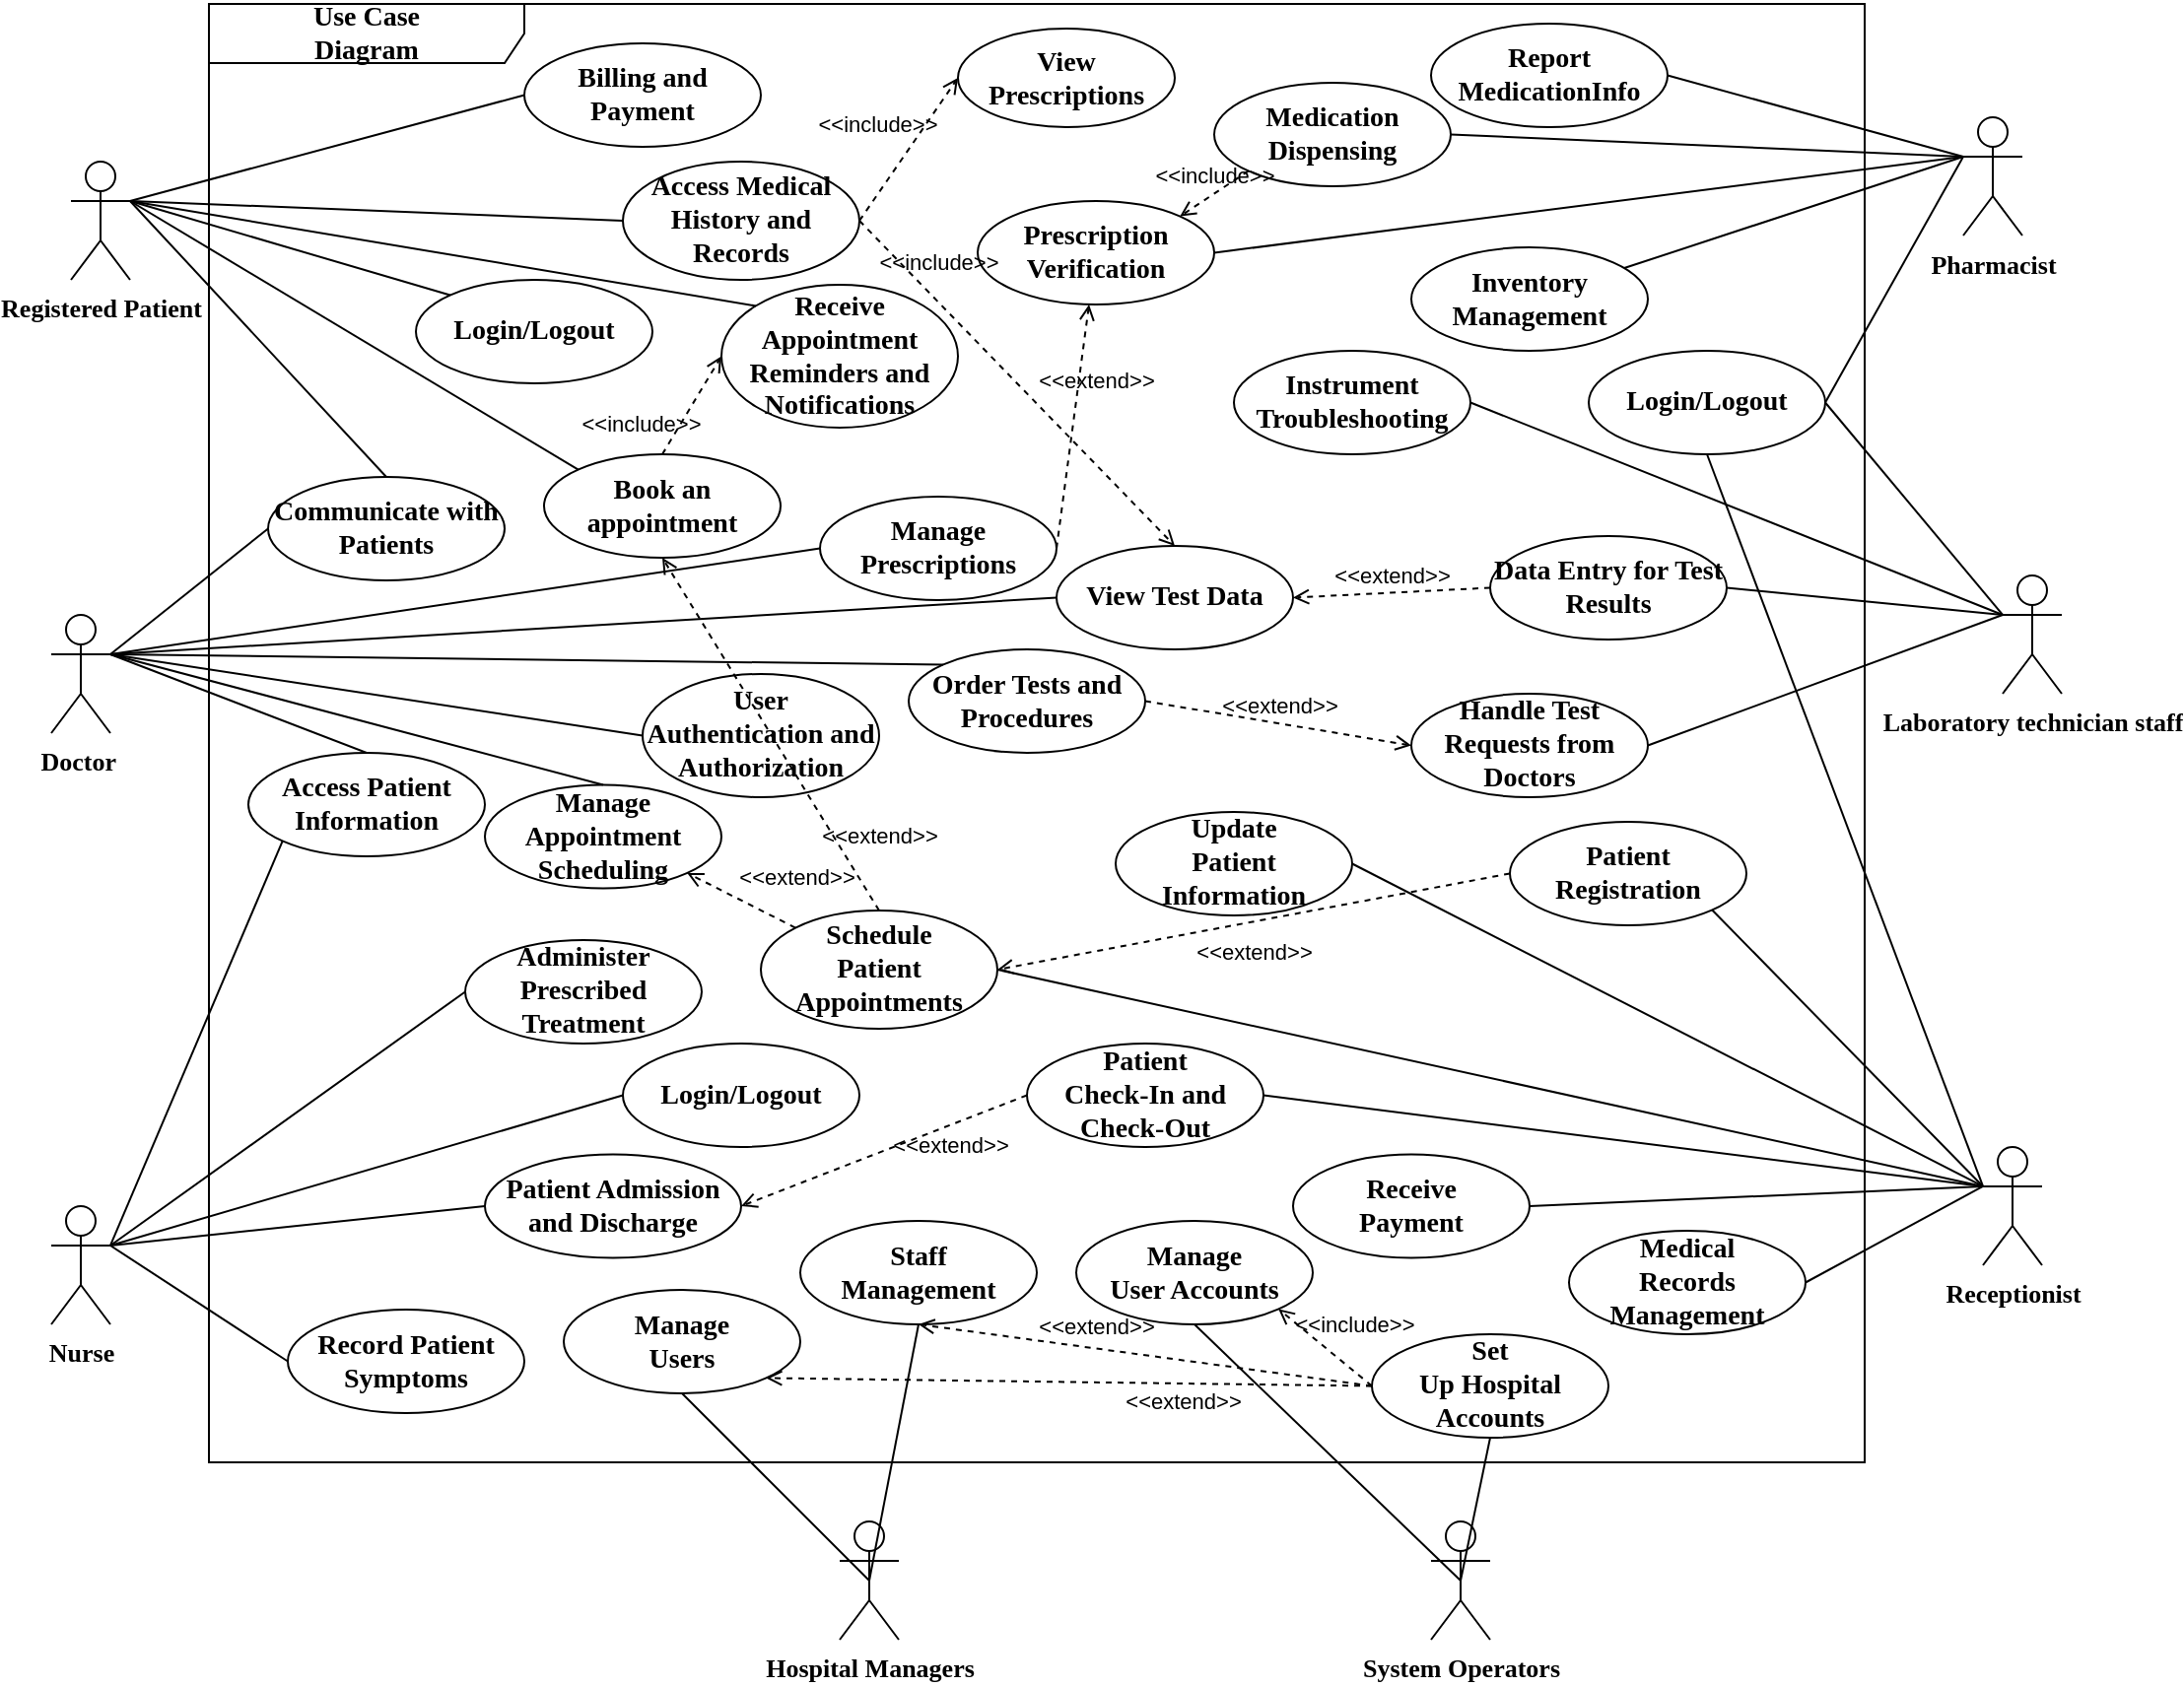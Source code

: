 <mxfile version="22.1.7" type="github">
  <diagram name="第 1 页" id="glwmrZvW_cPcXZDuryvU">
    <mxGraphModel dx="1172" dy="669" grid="1" gridSize="10" guides="1" tooltips="1" connect="1" arrows="1" fold="1" page="1" pageScale="1" pageWidth="1169" pageHeight="827" math="0" shadow="0">
      <root>
        <mxCell id="0" />
        <mxCell id="1" parent="0" />
        <mxCell id="5uU7WOAQapwXrngMiJ4O-1" value="&lt;font style=&quot;font-size: 14px;&quot; face=&quot;Times New Roman&quot;&gt;&lt;b&gt;Use Case &lt;br&gt;Diagram&lt;/b&gt;&lt;/font&gt;" style="shape=umlFrame;whiteSpace=wrap;html=1;pointerEvents=0;recursiveResize=0;container=1;collapsible=0;width=160;" parent="1" vertex="1">
          <mxGeometry x="110" y="80" width="840" height="740" as="geometry" />
        </mxCell>
        <mxCell id="5uU7WOAQapwXrngMiJ4O-19" value="Login/Logout" style="ellipse;html=1;whiteSpace=wrap;fontFamily=Times New Roman;fontStyle=1;fontSize=14;" parent="5uU7WOAQapwXrngMiJ4O-1" vertex="1">
          <mxGeometry x="105" y="140" width="120" height="52.5" as="geometry" />
        </mxCell>
        <mxCell id="5uU7WOAQapwXrngMiJ4O-21" value="Prescription Verification" style="ellipse;html=1;whiteSpace=wrap;fontFamily=Times New Roman;fontStyle=1;fontSize=14;" parent="5uU7WOAQapwXrngMiJ4O-1" vertex="1">
          <mxGeometry x="390" y="100" width="120" height="52.5" as="geometry" />
        </mxCell>
        <mxCell id="5uU7WOAQapwXrngMiJ4O-22" value="Inventory Management" style="ellipse;html=1;whiteSpace=wrap;fontFamily=Times New Roman;fontStyle=1;fontSize=14;" parent="5uU7WOAQapwXrngMiJ4O-1" vertex="1">
          <mxGeometry x="610" y="123.5" width="120" height="52.5" as="geometry" />
        </mxCell>
        <mxCell id="5uU7WOAQapwXrngMiJ4O-23" value="Report MedicationInfo" style="ellipse;html=1;whiteSpace=wrap;fontStyle=1;fontSize=14;fontFamily=Times New Roman;" parent="5uU7WOAQapwXrngMiJ4O-1" vertex="1">
          <mxGeometry x="620" y="10" width="120" height="52.5" as="geometry" />
        </mxCell>
        <mxCell id="5uU7WOAQapwXrngMiJ4O-25" value="&lt;p class=&quot;MsoNormal&quot; style=&quot;font-size: 14px;&quot;&gt;Patient&lt;br style=&quot;font-size: 14px;&quot;&gt;Check-In and Check-Out&lt;/p&gt;" style="ellipse;html=1;whiteSpace=wrap;fontFamily=Times New Roman;fontStyle=1;fontSize=14;" parent="5uU7WOAQapwXrngMiJ4O-1" vertex="1">
          <mxGeometry x="415" y="527.5" width="120" height="52.5" as="geometry" />
        </mxCell>
        <mxCell id="5uU7WOAQapwXrngMiJ4O-26" value="Medication Dispensing" style="ellipse;html=1;whiteSpace=wrap;fontFamily=Times New Roman;fontStyle=1;fontSize=14;" parent="5uU7WOAQapwXrngMiJ4O-1" vertex="1">
          <mxGeometry x="510" y="40" width="120" height="52.5" as="geometry" />
        </mxCell>
        <mxCell id="5uU7WOAQapwXrngMiJ4O-35" value="&lt;span style=&quot;color: rgb(0, 0, 0); font-size: 14px;&quot;&gt;Book an appointment&lt;/span&gt;" style="ellipse;html=1;whiteSpace=wrap;fontFamily=Times New Roman;fontStyle=1;fontSize=14;" parent="5uU7WOAQapwXrngMiJ4O-1" vertex="1">
          <mxGeometry x="170" y="228.5" width="120" height="52.5" as="geometry" />
        </mxCell>
        <mxCell id="5uU7WOAQapwXrngMiJ4O-36" value="&lt;p class=&quot;MsoNormal&quot; style=&quot;font-size: 14px;&quot;&gt;Manage&lt;br style=&quot;font-size: 14px;&quot;&gt;User Accounts&lt;/p&gt;" style="ellipse;html=1;whiteSpace=wrap;fontFamily=Times New Roman;fontStyle=1;fontSize=14;" parent="5uU7WOAQapwXrngMiJ4O-1" vertex="1">
          <mxGeometry x="440" y="617.5" width="120" height="52.5" as="geometry" />
        </mxCell>
        <mxCell id="5uU7WOAQapwXrngMiJ4O-37" value="Manage&lt;br style=&quot;font-size: 14px;&quot;&gt;Users" style="ellipse;html=1;whiteSpace=wrap;fontFamily=Times New Roman;fontStyle=1;fontSize=14;" parent="5uU7WOAQapwXrngMiJ4O-1" vertex="1">
          <mxGeometry x="180" y="652.5" width="120" height="52.5" as="geometry" />
        </mxCell>
        <mxCell id="5uU7WOAQapwXrngMiJ4O-40" value="Access Medical History and Records" style="ellipse;html=1;whiteSpace=wrap;fontStyle=1;fontSize=14;fontFamily=Times New Roman;" parent="5uU7WOAQapwXrngMiJ4O-1" vertex="1">
          <mxGeometry x="210" y="80" width="120" height="60" as="geometry" />
        </mxCell>
        <mxCell id="5uU7WOAQapwXrngMiJ4O-41" value="&lt;p class=&quot;MsoNormal&quot; style=&quot;font-size: 14px;&quot;&gt;Medical&lt;br style=&quot;font-size: 14px;&quot;&gt;Records Management&lt;/p&gt;" style="ellipse;html=1;whiteSpace=wrap;fontFamily=Times New Roman;fontStyle=1;fontSize=14;" parent="5uU7WOAQapwXrngMiJ4O-1" vertex="1">
          <mxGeometry x="690" y="622.5" width="120" height="52.5" as="geometry" />
        </mxCell>
        <mxCell id="5uU7WOAQapwXrngMiJ4O-42" value="Record Patient Symptoms" style="ellipse;html=1;whiteSpace=wrap;fontFamily=Times New Roman;fontStyle=1;fontSize=14;" parent="5uU7WOAQapwXrngMiJ4O-1" vertex="1">
          <mxGeometry x="40" y="662.5" width="120" height="52.5" as="geometry" />
        </mxCell>
        <mxCell id="5uU7WOAQapwXrngMiJ4O-43" value="&lt;p class=&quot;MsoNormal&quot; style=&quot;font-size: 14px;&quot;&gt;Receive&lt;br style=&quot;font-size: 14px;&quot;&gt;Payment&lt;/p&gt;" style="ellipse;html=1;whiteSpace=wrap;fontFamily=Times New Roman;fontStyle=1;fontSize=14;" parent="5uU7WOAQapwXrngMiJ4O-1" vertex="1">
          <mxGeometry x="550" y="583.75" width="120" height="52.5" as="geometry" />
        </mxCell>
        <mxCell id="5uU7WOAQapwXrngMiJ4O-44" value="Login/Logout" style="ellipse;html=1;whiteSpace=wrap;fontFamily=Times New Roman;fontStyle=1;fontSize=14;" parent="5uU7WOAQapwXrngMiJ4O-1" vertex="1">
          <mxGeometry x="210" y="527.5" width="120" height="52.5" as="geometry" />
        </mxCell>
        <mxCell id="5uU7WOAQapwXrngMiJ4O-45" value="&lt;p class=&quot;MsoNormal&quot; style=&quot;font-size: 14px;&quot;&gt;Staff&lt;br style=&quot;font-size: 14px;&quot;&gt;Management&lt;/p&gt;" style="ellipse;html=1;whiteSpace=wrap;fontFamily=Times New Roman;fontStyle=1;fontSize=14;" parent="5uU7WOAQapwXrngMiJ4O-1" vertex="1">
          <mxGeometry x="300" y="617.5" width="120" height="52.5" as="geometry" />
        </mxCell>
        <mxCell id="5uU7WOAQapwXrngMiJ4O-46" value="Patient Admission and Discharge" style="ellipse;html=1;whiteSpace=wrap;fontFamily=Times New Roman;fontStyle=1;fontSize=14;" parent="5uU7WOAQapwXrngMiJ4O-1" vertex="1">
          <mxGeometry x="140" y="583.75" width="130" height="52.5" as="geometry" />
        </mxCell>
        <mxCell id="5uU7WOAQapwXrngMiJ4O-47" value="&lt;p class=&quot;MsoNormal&quot; style=&quot;font-size: 14px;&quot;&gt;Schedule&lt;br style=&quot;font-size: 14px;&quot;&gt;Patient Appointments&lt;/p&gt;" style="ellipse;html=1;whiteSpace=wrap;fontFamily=Times New Roman;fontStyle=1;fontSize=14;" parent="5uU7WOAQapwXrngMiJ4O-1" vertex="1">
          <mxGeometry x="280" y="460" width="120" height="60" as="geometry" />
        </mxCell>
        <mxCell id="5uU7WOAQapwXrngMiJ4O-48" value="&lt;p class=&quot;MsoNormal&quot; style=&quot;font-size: 14px;&quot;&gt;Patient&lt;br style=&quot;font-size: 14px;&quot;&gt;Registration&lt;/p&gt;" style="ellipse;html=1;whiteSpace=wrap;fontFamily=Times New Roman;fontStyle=1;fontSize=14;" parent="5uU7WOAQapwXrngMiJ4O-1" vertex="1">
          <mxGeometry x="660" y="415" width="120" height="52.5" as="geometry" />
        </mxCell>
        <mxCell id="5uU7WOAQapwXrngMiJ4O-49" value="Set&lt;br style=&quot;font-size: 14px;&quot;&gt;Up Hospital Accounts" style="ellipse;html=1;whiteSpace=wrap;fontFamily=Times New Roman;fontStyle=1;fontSize=14;" parent="5uU7WOAQapwXrngMiJ4O-1" vertex="1">
          <mxGeometry x="590" y="675" width="120" height="52.5" as="geometry" />
        </mxCell>
        <mxCell id="5uU7WOAQapwXrngMiJ4O-39" value="Administer&lt;br style=&quot;font-size: 14px;&quot;&gt;Prescribed Treatment" style="ellipse;html=1;whiteSpace=wrap;fontStyle=1;fontSize=14;fontFamily=Times New Roman;" parent="5uU7WOAQapwXrngMiJ4O-1" vertex="1">
          <mxGeometry x="130" y="475" width="120" height="52.5" as="geometry" />
        </mxCell>
        <mxCell id="5uU7WOAQapwXrngMiJ4O-50" value="&amp;lt;&amp;lt;include&amp;gt;&amp;gt;" style="html=1;verticalAlign=bottom;labelBackgroundColor=none;endArrow=open;endFill=0;dashed=1;rounded=0;entryX=1;entryY=0;entryDx=0;entryDy=0;exitX=0;exitY=1;exitDx=0;exitDy=0;" parent="5uU7WOAQapwXrngMiJ4O-1" source="5uU7WOAQapwXrngMiJ4O-26" target="5uU7WOAQapwXrngMiJ4O-21" edge="1">
          <mxGeometry width="160" relative="1" as="geometry">
            <mxPoint x="320" y="190" as="sourcePoint" />
            <mxPoint x="480" y="190" as="targetPoint" />
          </mxGeometry>
        </mxCell>
        <mxCell id="lohgueNxmUTPQdyrS78p-11" value="Billing and Payment" style="ellipse;html=1;whiteSpace=wrap;fontFamily=Times New Roman;fontStyle=1;fontSize=14;" parent="5uU7WOAQapwXrngMiJ4O-1" vertex="1">
          <mxGeometry x="160" y="20" width="120" height="52.5" as="geometry" />
        </mxCell>
        <mxCell id="lohgueNxmUTPQdyrS78p-12" value="View Prescriptions" style="ellipse;html=1;whiteSpace=wrap;fontFamily=Times New Roman;fontSize=14;fontStyle=1" parent="5uU7WOAQapwXrngMiJ4O-1" vertex="1">
          <mxGeometry x="380" y="12.5" width="110" height="50" as="geometry" />
        </mxCell>
        <mxCell id="lohgueNxmUTPQdyrS78p-13" value="Receive Appointment Reminders and Notifications" style="ellipse;html=1;whiteSpace=wrap;fontFamily=Times New Roman;fontStyle=1;fontSize=14;" parent="5uU7WOAQapwXrngMiJ4O-1" vertex="1">
          <mxGeometry x="260" y="142.5" width="120" height="72.5" as="geometry" />
        </mxCell>
        <mxCell id="lohgueNxmUTPQdyrS78p-14" value="Access Patient Information" style="ellipse;html=1;whiteSpace=wrap;fontFamily=Times New Roman;fontStyle=1;fontSize=14;" parent="5uU7WOAQapwXrngMiJ4O-1" vertex="1">
          <mxGeometry x="20" y="380" width="120" height="52.5" as="geometry" />
        </mxCell>
        <mxCell id="lohgueNxmUTPQdyrS78p-15" value="Instrument Troubleshooting" style="ellipse;html=1;whiteSpace=wrap;fontFamily=Times New Roman;fontStyle=1;fontSize=14;" parent="5uU7WOAQapwXrngMiJ4O-1" vertex="1">
          <mxGeometry x="520" y="176" width="120" height="52.5" as="geometry" />
        </mxCell>
        <mxCell id="lohgueNxmUTPQdyrS78p-16" value="&lt;p class=&quot;MsoNormal&quot; style=&quot;font-size: 14px;&quot;&gt;Update&lt;br style=&quot;font-size: 14px;&quot;&gt;Patient Information&lt;/p&gt;" style="ellipse;html=1;whiteSpace=wrap;fontFamily=Times New Roman;fontStyle=1;fontSize=14;" parent="5uU7WOAQapwXrngMiJ4O-1" vertex="1">
          <mxGeometry x="460" y="410" width="120" height="52.5" as="geometry" />
        </mxCell>
        <mxCell id="lohgueNxmUTPQdyrS78p-17" value="User Authentication and Authorization" style="ellipse;html=1;whiteSpace=wrap;fontStyle=1;fontSize=14;fontFamily=Times New Roman;" parent="5uU7WOAQapwXrngMiJ4O-1" vertex="1">
          <mxGeometry x="220" y="340" width="120" height="62.5" as="geometry" />
        </mxCell>
        <mxCell id="K-qgLR3N78nos9JIp39e-12" value="Manage Appointment Scheduling" style="ellipse;html=1;whiteSpace=wrap;fontFamily=Times New Roman;fontStyle=1;fontSize=14;" parent="5uU7WOAQapwXrngMiJ4O-1" vertex="1">
          <mxGeometry x="140" y="396.25" width="120" height="52.5" as="geometry" />
        </mxCell>
        <mxCell id="K-qgLR3N78nos9JIp39e-11" value="Manage Prescriptions" style="ellipse;html=1;whiteSpace=wrap;fontFamily=Times New Roman;fontStyle=1;fontSize=14;" parent="5uU7WOAQapwXrngMiJ4O-1" vertex="1">
          <mxGeometry x="310" y="250" width="120" height="52.5" as="geometry" />
        </mxCell>
        <mxCell id="K-qgLR3N78nos9JIp39e-10" value="Order Tests and Procedures" style="ellipse;html=1;whiteSpace=wrap;fontFamily=Times New Roman;fontStyle=1;fontSize=14;" parent="5uU7WOAQapwXrngMiJ4O-1" vertex="1">
          <mxGeometry x="355" y="327.5" width="120" height="52.5" as="geometry" />
        </mxCell>
        <mxCell id="K-qgLR3N78nos9JIp39e-9" value="Communicate with Patients" style="ellipse;html=1;whiteSpace=wrap;fontStyle=1;fontSize=14;fontFamily=Times New Roman;" parent="5uU7WOAQapwXrngMiJ4O-1" vertex="1">
          <mxGeometry x="30" y="240" width="120" height="52.5" as="geometry" />
        </mxCell>
        <mxCell id="K-qgLR3N78nos9JIp39e-8" value="Data Entry for Test Results" style="ellipse;html=1;whiteSpace=wrap;fontFamily=Times New Roman;fontStyle=1;fontSize=14;" parent="5uU7WOAQapwXrngMiJ4O-1" vertex="1">
          <mxGeometry x="650" y="270" width="120" height="52.5" as="geometry" />
        </mxCell>
        <mxCell id="K-qgLR3N78nos9JIp39e-19" value="Handle Test Requests from Doctors" style="ellipse;html=1;whiteSpace=wrap;fontFamily=Times New Roman;fontStyle=1;fontSize=14;" parent="5uU7WOAQapwXrngMiJ4O-1" vertex="1">
          <mxGeometry x="610" y="350" width="120" height="52.5" as="geometry" />
        </mxCell>
        <mxCell id="K-qgLR3N78nos9JIp39e-39" value="&amp;lt;&amp;lt;include&amp;gt;&amp;gt;" style="html=1;verticalAlign=bottom;labelBackgroundColor=none;endArrow=open;endFill=0;dashed=1;rounded=0;entryX=0;entryY=0.5;entryDx=0;entryDy=0;exitX=0.5;exitY=0;exitDx=0;exitDy=0;" parent="5uU7WOAQapwXrngMiJ4O-1" source="5uU7WOAQapwXrngMiJ4O-35" target="lohgueNxmUTPQdyrS78p-13" edge="1">
          <mxGeometry x="-0.993" y="13" width="160" relative="1" as="geometry">
            <mxPoint x="253" y="337" as="sourcePoint" />
            <mxPoint x="317" y="284" as="targetPoint" />
            <mxPoint as="offset" />
          </mxGeometry>
        </mxCell>
        <mxCell id="K-qgLR3N78nos9JIp39e-40" value="&amp;lt;&amp;lt;include&amp;gt;&amp;gt;" style="html=1;verticalAlign=bottom;labelBackgroundColor=none;endArrow=open;endFill=0;dashed=1;rounded=0;entryX=0;entryY=0.5;entryDx=0;entryDy=0;exitX=1;exitY=0.5;exitDx=0;exitDy=0;" parent="5uU7WOAQapwXrngMiJ4O-1" source="5uU7WOAQapwXrngMiJ4O-40" target="lohgueNxmUTPQdyrS78p-12" edge="1">
          <mxGeometry x="-0.123" y="14" width="160" relative="1" as="geometry">
            <mxPoint x="270" y="359" as="sourcePoint" />
            <mxPoint x="350" y="354" as="targetPoint" />
            <mxPoint x="-1" as="offset" />
          </mxGeometry>
        </mxCell>
        <mxCell id="K-qgLR3N78nos9JIp39e-44" value="&amp;lt;&amp;lt;extend&amp;gt;&amp;gt;" style="html=1;verticalAlign=bottom;labelBackgroundColor=none;endArrow=open;endFill=0;dashed=1;rounded=0;entryX=0;entryY=0.5;entryDx=0;entryDy=0;exitX=1;exitY=0.5;exitDx=0;exitDy=0;" parent="5uU7WOAQapwXrngMiJ4O-1" source="K-qgLR3N78nos9JIp39e-10" target="K-qgLR3N78nos9JIp39e-19" edge="1">
          <mxGeometry width="160" relative="1" as="geometry">
            <mxPoint x="560" y="410" as="sourcePoint" />
            <mxPoint x="720" y="410" as="targetPoint" />
          </mxGeometry>
        </mxCell>
        <mxCell id="K-qgLR3N78nos9JIp39e-45" value="&amp;lt;&amp;lt;extend&amp;gt;&amp;gt;" style="html=1;verticalAlign=bottom;labelBackgroundColor=none;endArrow=open;endFill=0;dashed=1;rounded=0;entryX=0.5;entryY=1;entryDx=0;entryDy=0;exitX=0.5;exitY=0;exitDx=0;exitDy=0;" parent="5uU7WOAQapwXrngMiJ4O-1" source="5uU7WOAQapwXrngMiJ4O-47" target="5uU7WOAQapwXrngMiJ4O-35" edge="1">
          <mxGeometry x="-0.757" y="-16" width="160" relative="1" as="geometry">
            <mxPoint x="485" y="364" as="sourcePoint" />
            <mxPoint x="630" y="328" as="targetPoint" />
            <mxPoint y="1" as="offset" />
          </mxGeometry>
        </mxCell>
        <mxCell id="K-qgLR3N78nos9JIp39e-46" value="&amp;lt;&amp;lt;extend&amp;gt;&amp;gt;" style="html=1;verticalAlign=bottom;labelBackgroundColor=none;endArrow=open;endFill=0;dashed=1;rounded=0;entryX=1;entryY=0.5;entryDx=0;entryDy=0;exitX=0;exitY=0.5;exitDx=0;exitDy=0;" parent="5uU7WOAQapwXrngMiJ4O-1" source="5uU7WOAQapwXrngMiJ4O-25" target="5uU7WOAQapwXrngMiJ4O-46" edge="1">
          <mxGeometry x="-0.378" y="18" width="160" relative="1" as="geometry">
            <mxPoint x="290" y="500" as="sourcePoint" />
            <mxPoint x="240" y="291" as="targetPoint" />
            <mxPoint as="offset" />
          </mxGeometry>
        </mxCell>
        <mxCell id="K-qgLR3N78nos9JIp39e-47" value="&amp;lt;&amp;lt;extend&amp;gt;&amp;gt;" style="html=1;verticalAlign=bottom;labelBackgroundColor=none;endArrow=open;endFill=0;dashed=1;rounded=0;exitX=0;exitY=0.5;exitDx=0;exitDy=0;entryX=1;entryY=0.5;entryDx=0;entryDy=0;" parent="5uU7WOAQapwXrngMiJ4O-1" source="5uU7WOAQapwXrngMiJ4O-48" target="5uU7WOAQapwXrngMiJ4O-47" edge="1">
          <mxGeometry x="0.034" y="24" width="160" relative="1" as="geometry">
            <mxPoint x="310" y="480" as="sourcePoint" />
            <mxPoint x="470" y="480" as="targetPoint" />
            <mxPoint as="offset" />
          </mxGeometry>
        </mxCell>
        <mxCell id="K-qgLR3N78nos9JIp39e-48" value="&amp;lt;&amp;lt;include&amp;gt;&amp;gt;" style="html=1;verticalAlign=bottom;labelBackgroundColor=none;endArrow=open;endFill=0;dashed=1;rounded=0;entryX=1;entryY=1;entryDx=0;entryDy=0;exitX=0;exitY=0.5;exitDx=0;exitDy=0;" parent="5uU7WOAQapwXrngMiJ4O-1" source="5uU7WOAQapwXrngMiJ4O-49" target="5uU7WOAQapwXrngMiJ4O-36" edge="1">
          <mxGeometry x="-0.296" y="-11" width="160" relative="1" as="geometry">
            <mxPoint x="310" y="570" as="sourcePoint" />
            <mxPoint x="470" y="570" as="targetPoint" />
            <mxPoint x="1" as="offset" />
          </mxGeometry>
        </mxCell>
        <mxCell id="Zm6of01AbWd5-4lE21wv-8" value="&amp;lt;&amp;lt;extend&amp;gt;&amp;gt;" style="html=1;verticalAlign=bottom;labelBackgroundColor=none;endArrow=open;endFill=0;dashed=1;rounded=0;exitX=1;exitY=0.5;exitDx=0;exitDy=0;" edge="1" parent="5uU7WOAQapwXrngMiJ4O-1" source="K-qgLR3N78nos9JIp39e-11" target="5uU7WOAQapwXrngMiJ4O-21">
          <mxGeometry x="0.253" y="-10" width="160" relative="1" as="geometry">
            <mxPoint x="485" y="364" as="sourcePoint" />
            <mxPoint x="620" y="386" as="targetPoint" />
            <mxPoint as="offset" />
          </mxGeometry>
        </mxCell>
        <mxCell id="Zm6of01AbWd5-4lE21wv-10" value="View Test Data" style="ellipse;html=1;whiteSpace=wrap;fontFamily=Times New Roman;fontStyle=1;fontSize=14;" vertex="1" parent="5uU7WOAQapwXrngMiJ4O-1">
          <mxGeometry x="430" y="275" width="120" height="52.5" as="geometry" />
        </mxCell>
        <mxCell id="Zm6of01AbWd5-4lE21wv-11" value="&amp;lt;&amp;lt;extend&amp;gt;&amp;gt;" style="html=1;verticalAlign=bottom;labelBackgroundColor=none;endArrow=open;endFill=0;dashed=1;rounded=0;entryX=1;entryY=0.5;entryDx=0;entryDy=0;exitX=0;exitY=0.5;exitDx=0;exitDy=0;" edge="1" parent="5uU7WOAQapwXrngMiJ4O-1" source="K-qgLR3N78nos9JIp39e-8" target="Zm6of01AbWd5-4lE21wv-10">
          <mxGeometry width="160" relative="1" as="geometry">
            <mxPoint x="485" y="364" as="sourcePoint" />
            <mxPoint x="620" y="386" as="targetPoint" />
          </mxGeometry>
        </mxCell>
        <mxCell id="Zm6of01AbWd5-4lE21wv-14" value="&amp;lt;&amp;lt;extend&amp;gt;&amp;gt;" style="html=1;verticalAlign=bottom;labelBackgroundColor=none;endArrow=open;endFill=0;dashed=1;rounded=0;entryX=1;entryY=1;entryDx=0;entryDy=0;exitX=0;exitY=0.5;exitDx=0;exitDy=0;" edge="1" parent="5uU7WOAQapwXrngMiJ4O-1" source="5uU7WOAQapwXrngMiJ4O-49" target="5uU7WOAQapwXrngMiJ4O-37">
          <mxGeometry x="-0.378" y="18" width="160" relative="1" as="geometry">
            <mxPoint x="425" y="564" as="sourcePoint" />
            <mxPoint x="360" y="606" as="targetPoint" />
            <mxPoint as="offset" />
          </mxGeometry>
        </mxCell>
        <mxCell id="Zm6of01AbWd5-4lE21wv-15" value="&amp;lt;&amp;lt;extend&amp;gt;&amp;gt;" style="html=1;verticalAlign=bottom;labelBackgroundColor=none;endArrow=open;endFill=0;dashed=1;rounded=0;entryX=0.5;entryY=1;entryDx=0;entryDy=0;exitX=0;exitY=0.5;exitDx=0;exitDy=0;" edge="1" parent="5uU7WOAQapwXrngMiJ4O-1" source="5uU7WOAQapwXrngMiJ4O-49" target="5uU7WOAQapwXrngMiJ4O-45">
          <mxGeometry x="0.22" y="-2" width="160" relative="1" as="geometry">
            <mxPoint x="435" y="574" as="sourcePoint" />
            <mxPoint x="370" y="616" as="targetPoint" />
            <mxPoint as="offset" />
          </mxGeometry>
        </mxCell>
        <mxCell id="Zm6of01AbWd5-4lE21wv-17" value="Login/Logout" style="ellipse;html=1;whiteSpace=wrap;fontFamily=Times New Roman;fontStyle=1;fontSize=14;" vertex="1" parent="5uU7WOAQapwXrngMiJ4O-1">
          <mxGeometry x="700" y="176" width="120" height="52.5" as="geometry" />
        </mxCell>
        <mxCell id="Zm6of01AbWd5-4lE21wv-25" value="&amp;lt;&amp;lt;extend&amp;gt;&amp;gt;" style="html=1;verticalAlign=bottom;labelBackgroundColor=none;endArrow=open;endFill=0;dashed=1;rounded=0;entryX=1;entryY=1;entryDx=0;entryDy=0;exitX=0;exitY=0;exitDx=0;exitDy=0;" edge="1" parent="5uU7WOAQapwXrngMiJ4O-1" source="5uU7WOAQapwXrngMiJ4O-47" target="K-qgLR3N78nos9JIp39e-12">
          <mxGeometry x="-0.757" y="-16" width="160" relative="1" as="geometry">
            <mxPoint x="350" y="470" as="sourcePoint" />
            <mxPoint x="240" y="291" as="targetPoint" />
            <mxPoint y="1" as="offset" />
          </mxGeometry>
        </mxCell>
        <mxCell id="Zm6of01AbWd5-4lE21wv-26" value="&amp;lt;&amp;lt;include&amp;gt;&amp;gt;" style="html=1;verticalAlign=bottom;labelBackgroundColor=none;endArrow=open;endFill=0;dashed=1;rounded=0;entryX=0.5;entryY=0;entryDx=0;entryDy=0;exitX=1;exitY=0.5;exitDx=0;exitDy=0;" edge="1" parent="5uU7WOAQapwXrngMiJ4O-1" source="5uU7WOAQapwXrngMiJ4O-40" target="Zm6of01AbWd5-4lE21wv-10">
          <mxGeometry x="-0.57" y="8" width="160" relative="1" as="geometry">
            <mxPoint x="340" y="120" as="sourcePoint" />
            <mxPoint x="390" y="48" as="targetPoint" />
            <mxPoint as="offset" />
          </mxGeometry>
        </mxCell>
        <mxCell id="5uU7WOAQapwXrngMiJ4O-2" value="&lt;font size=&quot;1&quot; face=&quot;Times New Roman&quot;&gt;&lt;b style=&quot;font-size: 13px;&quot;&gt;Doctor&amp;nbsp;&lt;/b&gt;&lt;/font&gt;" style="shape=umlActor;verticalLabelPosition=bottom;verticalAlign=top;html=1;" parent="1" vertex="1">
          <mxGeometry x="30" y="390" width="30" height="60" as="geometry" />
        </mxCell>
        <mxCell id="5uU7WOAQapwXrngMiJ4O-4" value="&lt;font size=&quot;1&quot; face=&quot;Times New Roman&quot;&gt;&lt;b style=&quot;font-size: 13px;&quot;&gt;Registered Patient&lt;/b&gt;&lt;/font&gt;" style="shape=umlActor;verticalLabelPosition=bottom;verticalAlign=top;html=1;" parent="1" vertex="1">
          <mxGeometry x="40" y="160" width="30" height="60" as="geometry" />
        </mxCell>
        <mxCell id="5uU7WOAQapwXrngMiJ4O-6" value="&lt;font style=&quot;font-size: 13px;&quot; face=&quot;Times New Roman&quot;&gt;&lt;b&gt;Nurse&lt;/b&gt;&lt;/font&gt;" style="shape=umlActor;verticalLabelPosition=bottom;verticalAlign=top;html=1;" parent="1" vertex="1">
          <mxGeometry x="30" y="690" width="30" height="60" as="geometry" />
        </mxCell>
        <mxCell id="5uU7WOAQapwXrngMiJ4O-7" value="&lt;font size=&quot;1&quot; face=&quot;Times New Roman&quot;&gt;&lt;b style=&quot;font-size: 13px;&quot;&gt;Pharmacist&lt;/b&gt;&lt;/font&gt;" style="shape=umlActor;verticalLabelPosition=bottom;verticalAlign=top;html=1;" parent="1" vertex="1">
          <mxGeometry x="1000" y="137.5" width="30" height="60" as="geometry" />
        </mxCell>
        <mxCell id="5uU7WOAQapwXrngMiJ4O-8" value="&lt;b&gt;&lt;font face=&quot;Times New Roman&quot; style=&quot;font-size: 13px;&quot;&gt;Laboratory technician staff&lt;/font&gt;&lt;/b&gt;" style="shape=umlActor;verticalLabelPosition=bottom;verticalAlign=top;html=1;" parent="1" vertex="1">
          <mxGeometry x="1020" y="370" width="30" height="60" as="geometry" />
        </mxCell>
        <mxCell id="5uU7WOAQapwXrngMiJ4O-9" value="&lt;font size=&quot;1&quot; face=&quot;Times New Roman&quot;&gt;&lt;b style=&quot;font-size: 13px;&quot;&gt;Receptionist&lt;/b&gt;&lt;/font&gt;" style="shape=umlActor;verticalLabelPosition=bottom;verticalAlign=top;html=1;" parent="1" vertex="1">
          <mxGeometry x="1010" y="660" width="30" height="60" as="geometry" />
        </mxCell>
        <mxCell id="5uU7WOAQapwXrngMiJ4O-12" value="&lt;font size=&quot;1&quot; face=&quot;Times New Roman&quot;&gt;&lt;b style=&quot;font-size: 13px;&quot;&gt;Hospital Managers&lt;/b&gt;&lt;/font&gt;" style="shape=umlActor;verticalLabelPosition=bottom;verticalAlign=top;html=1;" parent="1" vertex="1">
          <mxGeometry x="430" y="850" width="30" height="60" as="geometry" />
        </mxCell>
        <mxCell id="5uU7WOAQapwXrngMiJ4O-13" value="&lt;b&gt;&lt;font face=&quot;Times New Roman&quot; style=&quot;font-size: 13px;&quot;&gt;System Operators&lt;/font&gt;&lt;/b&gt;" style="shape=umlActor;verticalLabelPosition=bottom;verticalAlign=top;html=1;" parent="1" vertex="1">
          <mxGeometry x="730" y="850" width="30" height="60" as="geometry" />
        </mxCell>
        <mxCell id="5uU7WOAQapwXrngMiJ4O-28" value="" style="endArrow=none;html=1;rounded=0;entryX=0;entryY=0.333;entryDx=0;entryDy=0;entryPerimeter=0;exitX=1;exitY=0.5;exitDx=0;exitDy=0;" parent="1" source="5uU7WOAQapwXrngMiJ4O-23" target="5uU7WOAQapwXrngMiJ4O-7" edge="1">
          <mxGeometry relative="1" as="geometry">
            <mxPoint x="430" y="400" as="sourcePoint" />
            <mxPoint x="590" y="400" as="targetPoint" />
          </mxGeometry>
        </mxCell>
        <mxCell id="5uU7WOAQapwXrngMiJ4O-29" value="" style="endArrow=none;html=1;rounded=0;entryX=0;entryY=0.333;entryDx=0;entryDy=0;entryPerimeter=0;exitX=1;exitY=0.5;exitDx=0;exitDy=0;" parent="1" source="5uU7WOAQapwXrngMiJ4O-26" target="5uU7WOAQapwXrngMiJ4O-7" edge="1">
          <mxGeometry relative="1" as="geometry">
            <mxPoint x="430" y="400" as="sourcePoint" />
            <mxPoint x="590" y="400" as="targetPoint" />
          </mxGeometry>
        </mxCell>
        <mxCell id="5uU7WOAQapwXrngMiJ4O-31" value="" style="endArrow=none;html=1;rounded=0;entryX=0;entryY=0.333;entryDx=0;entryDy=0;entryPerimeter=0;" parent="1" source="5uU7WOAQapwXrngMiJ4O-22" target="5uU7WOAQapwXrngMiJ4O-7" edge="1">
          <mxGeometry relative="1" as="geometry">
            <mxPoint x="430" y="400" as="sourcePoint" />
            <mxPoint x="950" y="200" as="targetPoint" />
          </mxGeometry>
        </mxCell>
        <mxCell id="5uU7WOAQapwXrngMiJ4O-30" value="" style="endArrow=none;html=1;rounded=0;exitX=1;exitY=0.5;exitDx=0;exitDy=0;entryX=0;entryY=0.333;entryDx=0;entryDy=0;entryPerimeter=0;" parent="1" source="5uU7WOAQapwXrngMiJ4O-21" target="5uU7WOAQapwXrngMiJ4O-7" edge="1">
          <mxGeometry relative="1" as="geometry">
            <mxPoint x="570" y="360" as="sourcePoint" />
            <mxPoint x="950" y="200" as="targetPoint" />
          </mxGeometry>
        </mxCell>
        <mxCell id="dQaGTVm2YOlZ0vhu-fjj-2" value="" style="endArrow=none;html=1;rounded=0;exitX=1;exitY=0.333;exitDx=0;exitDy=0;exitPerimeter=0;entryX=0;entryY=0;entryDx=0;entryDy=0;" parent="1" source="5uU7WOAQapwXrngMiJ4O-4" target="5uU7WOAQapwXrngMiJ4O-19" edge="1">
          <mxGeometry width="50" height="50" relative="1" as="geometry">
            <mxPoint x="480" y="410" as="sourcePoint" />
            <mxPoint x="530" y="360" as="targetPoint" />
          </mxGeometry>
        </mxCell>
        <mxCell id="lohgueNxmUTPQdyrS78p-4" value="" style="endArrow=none;html=1;rounded=0;entryX=0;entryY=0.5;entryDx=0;entryDy=0;exitX=1;exitY=0.333;exitDx=0;exitDy=0;exitPerimeter=0;" parent="1" source="5uU7WOAQapwXrngMiJ4O-6" target="5uU7WOAQapwXrngMiJ4O-44" edge="1">
          <mxGeometry width="50" height="50" relative="1" as="geometry">
            <mxPoint x="60" y="710" as="sourcePoint" />
            <mxPoint x="169" y="595" as="targetPoint" />
          </mxGeometry>
        </mxCell>
        <mxCell id="lohgueNxmUTPQdyrS78p-7" value="" style="endArrow=none;html=1;rounded=0;exitX=0.5;exitY=0.5;exitDx=0;exitDy=0;exitPerimeter=0;entryX=0.5;entryY=1;entryDx=0;entryDy=0;" parent="1" source="5uU7WOAQapwXrngMiJ4O-12" target="5uU7WOAQapwXrngMiJ4O-37" edge="1">
          <mxGeometry width="50" height="50" relative="1" as="geometry">
            <mxPoint x="480" y="680" as="sourcePoint" />
            <mxPoint x="530" y="630" as="targetPoint" />
          </mxGeometry>
        </mxCell>
        <mxCell id="lohgueNxmUTPQdyrS78p-8" value="" style="endArrow=none;html=1;rounded=0;entryX=0.5;entryY=1;entryDx=0;entryDy=0;exitX=0.5;exitY=0.5;exitDx=0;exitDy=0;exitPerimeter=0;" parent="1" source="5uU7WOAQapwXrngMiJ4O-12" target="5uU7WOAQapwXrngMiJ4O-45" edge="1">
          <mxGeometry width="50" height="50" relative="1" as="geometry">
            <mxPoint x="480" y="680" as="sourcePoint" />
            <mxPoint x="530" y="630" as="targetPoint" />
          </mxGeometry>
        </mxCell>
        <mxCell id="lohgueNxmUTPQdyrS78p-9" value="" style="endArrow=none;html=1;rounded=0;entryX=0.5;entryY=0.5;entryDx=0;entryDy=0;entryPerimeter=0;exitX=0.5;exitY=1;exitDx=0;exitDy=0;" parent="1" source="5uU7WOAQapwXrngMiJ4O-49" target="5uU7WOAQapwXrngMiJ4O-13" edge="1">
          <mxGeometry width="50" height="50" relative="1" as="geometry">
            <mxPoint x="480" y="680" as="sourcePoint" />
            <mxPoint x="530" y="630" as="targetPoint" />
          </mxGeometry>
        </mxCell>
        <mxCell id="lohgueNxmUTPQdyrS78p-22" value="" style="endArrow=none;html=1;rounded=0;entryX=0;entryY=0.333;entryDx=0;entryDy=0;entryPerimeter=0;exitX=1;exitY=1;exitDx=0;exitDy=0;" parent="1" source="5uU7WOAQapwXrngMiJ4O-48" target="5uU7WOAQapwXrngMiJ4O-9" edge="1">
          <mxGeometry width="50" height="50" relative="1" as="geometry">
            <mxPoint x="590" y="580" as="sourcePoint" />
            <mxPoint x="640" y="530" as="targetPoint" />
          </mxGeometry>
        </mxCell>
        <mxCell id="lohgueNxmUTPQdyrS78p-23" value="" style="endArrow=none;html=1;rounded=0;entryX=0;entryY=0.333;entryDx=0;entryDy=0;entryPerimeter=0;exitX=1;exitY=0.5;exitDx=0;exitDy=0;" parent="1" source="lohgueNxmUTPQdyrS78p-16" target="5uU7WOAQapwXrngMiJ4O-9" edge="1">
          <mxGeometry width="50" height="50" relative="1" as="geometry">
            <mxPoint x="903" y="521" as="sourcePoint" />
            <mxPoint x="1020" y="690" as="targetPoint" />
          </mxGeometry>
        </mxCell>
        <mxCell id="lohgueNxmUTPQdyrS78p-24" value="" style="endArrow=none;html=1;rounded=0;entryX=0;entryY=0.333;entryDx=0;entryDy=0;entryPerimeter=0;exitX=1;exitY=0.5;exitDx=0;exitDy=0;" parent="1" source="5uU7WOAQapwXrngMiJ4O-25" target="5uU7WOAQapwXrngMiJ4O-9" edge="1">
          <mxGeometry width="50" height="50" relative="1" as="geometry">
            <mxPoint x="913" y="531" as="sourcePoint" />
            <mxPoint x="1030" y="700" as="targetPoint" />
          </mxGeometry>
        </mxCell>
        <mxCell id="lohgueNxmUTPQdyrS78p-25" value="" style="endArrow=none;html=1;rounded=0;entryX=0;entryY=0.333;entryDx=0;entryDy=0;entryPerimeter=0;exitX=1;exitY=0.5;exitDx=0;exitDy=0;" parent="1" source="5uU7WOAQapwXrngMiJ4O-41" target="5uU7WOAQapwXrngMiJ4O-9" edge="1">
          <mxGeometry width="50" height="50" relative="1" as="geometry">
            <mxPoint x="923" y="541" as="sourcePoint" />
            <mxPoint x="1040" y="710" as="targetPoint" />
          </mxGeometry>
        </mxCell>
        <mxCell id="lohgueNxmUTPQdyrS78p-26" value="" style="endArrow=none;html=1;rounded=0;entryX=0;entryY=0.333;entryDx=0;entryDy=0;entryPerimeter=0;exitX=1;exitY=0.5;exitDx=0;exitDy=0;" parent="1" source="5uU7WOAQapwXrngMiJ4O-43" target="5uU7WOAQapwXrngMiJ4O-9" edge="1">
          <mxGeometry width="50" height="50" relative="1" as="geometry">
            <mxPoint x="933" y="551" as="sourcePoint" />
            <mxPoint x="1050" y="720" as="targetPoint" />
          </mxGeometry>
        </mxCell>
        <mxCell id="lohgueNxmUTPQdyrS78p-27" value="" style="endArrow=none;html=1;rounded=0;entryX=0;entryY=0.333;entryDx=0;entryDy=0;entryPerimeter=0;exitX=1;exitY=0.5;exitDx=0;exitDy=0;" parent="1" source="5uU7WOAQapwXrngMiJ4O-47" target="5uU7WOAQapwXrngMiJ4O-9" edge="1">
          <mxGeometry width="50" height="50" relative="1" as="geometry">
            <mxPoint x="943" y="561" as="sourcePoint" />
            <mxPoint x="1060" y="730" as="targetPoint" />
          </mxGeometry>
        </mxCell>
        <mxCell id="K-qgLR3N78nos9JIp39e-13" value="" style="endArrow=none;html=1;rounded=0;entryX=0.5;entryY=0;entryDx=0;entryDy=0;exitX=1;exitY=0.333;exitDx=0;exitDy=0;exitPerimeter=0;" parent="1" source="5uU7WOAQapwXrngMiJ4O-2" target="lohgueNxmUTPQdyrS78p-14" edge="1">
          <mxGeometry width="50" height="50" relative="1" as="geometry">
            <mxPoint x="480" y="350" as="sourcePoint" />
            <mxPoint x="530" y="300" as="targetPoint" />
          </mxGeometry>
        </mxCell>
        <mxCell id="K-qgLR3N78nos9JIp39e-14" value="" style="endArrow=none;html=1;rounded=0;entryX=0;entryY=0.5;entryDx=0;entryDy=0;exitX=1;exitY=0.333;exitDx=0;exitDy=0;exitPerimeter=0;" parent="1" source="5uU7WOAQapwXrngMiJ4O-2" target="K-qgLR3N78nos9JIp39e-9" edge="1">
          <mxGeometry width="50" height="50" relative="1" as="geometry">
            <mxPoint x="490" y="360" as="sourcePoint" />
            <mxPoint x="540" y="310" as="targetPoint" />
          </mxGeometry>
        </mxCell>
        <mxCell id="K-qgLR3N78nos9JIp39e-16" value="" style="endArrow=none;html=1;rounded=0;entryX=0;entryY=0.5;entryDx=0;entryDy=0;exitX=1;exitY=0.333;exitDx=0;exitDy=0;exitPerimeter=0;" parent="1" source="5uU7WOAQapwXrngMiJ4O-2" target="lohgueNxmUTPQdyrS78p-17" edge="1">
          <mxGeometry width="50" height="50" relative="1" as="geometry">
            <mxPoint x="510" y="380" as="sourcePoint" />
            <mxPoint x="560" y="330" as="targetPoint" />
          </mxGeometry>
        </mxCell>
        <mxCell id="K-qgLR3N78nos9JIp39e-20" value="" style="endArrow=none;html=1;rounded=0;entryX=0;entryY=0.333;entryDx=0;entryDy=0;entryPerimeter=0;exitX=1;exitY=0.5;exitDx=0;exitDy=0;" parent="1" source="K-qgLR3N78nos9JIp39e-8" target="5uU7WOAQapwXrngMiJ4O-8" edge="1">
          <mxGeometry width="50" height="50" relative="1" as="geometry">
            <mxPoint x="590" y="400" as="sourcePoint" />
            <mxPoint x="640" y="350" as="targetPoint" />
          </mxGeometry>
        </mxCell>
        <mxCell id="K-qgLR3N78nos9JIp39e-21" value="" style="endArrow=none;html=1;rounded=0;entryX=0;entryY=0.333;entryDx=0;entryDy=0;entryPerimeter=0;exitX=1;exitY=0.5;exitDx=0;exitDy=0;" parent="1" source="lohgueNxmUTPQdyrS78p-15" target="5uU7WOAQapwXrngMiJ4O-8" edge="1">
          <mxGeometry width="50" height="50" relative="1" as="geometry">
            <mxPoint x="590" y="400" as="sourcePoint" />
            <mxPoint x="640" y="350" as="targetPoint" />
          </mxGeometry>
        </mxCell>
        <mxCell id="K-qgLR3N78nos9JIp39e-23" value="" style="endArrow=none;html=1;rounded=0;entryX=0;entryY=0.333;entryDx=0;entryDy=0;entryPerimeter=0;exitX=1;exitY=0.5;exitDx=0;exitDy=0;" parent="1" source="K-qgLR3N78nos9JIp39e-19" target="5uU7WOAQapwXrngMiJ4O-8" edge="1">
          <mxGeometry width="50" height="50" relative="1" as="geometry">
            <mxPoint x="590" y="400" as="sourcePoint" />
            <mxPoint x="640" y="350" as="targetPoint" />
          </mxGeometry>
        </mxCell>
        <mxCell id="K-qgLR3N78nos9JIp39e-32" value="" style="endArrow=none;html=1;rounded=0;entryX=0;entryY=0.5;entryDx=0;entryDy=0;" parent="1" target="5uU7WOAQapwXrngMiJ4O-42" edge="1">
          <mxGeometry width="50" height="50" relative="1" as="geometry">
            <mxPoint x="60" y="710" as="sourcePoint" />
            <mxPoint x="130" y="694" as="targetPoint" />
          </mxGeometry>
        </mxCell>
        <mxCell id="Zm6of01AbWd5-4lE21wv-1" value="" style="endArrow=none;html=1;rounded=0;exitX=1;exitY=0.333;exitDx=0;exitDy=0;exitPerimeter=0;entryX=0;entryY=0.5;entryDx=0;entryDy=0;" edge="1" parent="1" source="5uU7WOAQapwXrngMiJ4O-4" target="lohgueNxmUTPQdyrS78p-11">
          <mxGeometry width="50" height="50" relative="1" as="geometry">
            <mxPoint x="480" y="300" as="sourcePoint" />
            <mxPoint x="530" y="250" as="targetPoint" />
          </mxGeometry>
        </mxCell>
        <mxCell id="Zm6of01AbWd5-4lE21wv-2" value="" style="endArrow=none;html=1;rounded=0;exitX=1;exitY=0.333;exitDx=0;exitDy=0;exitPerimeter=0;entryX=0;entryY=0.5;entryDx=0;entryDy=0;" edge="1" parent="1" source="5uU7WOAQapwXrngMiJ4O-4" target="5uU7WOAQapwXrngMiJ4O-40">
          <mxGeometry width="50" height="50" relative="1" as="geometry">
            <mxPoint x="80" y="190" as="sourcePoint" />
            <mxPoint x="280" y="136" as="targetPoint" />
          </mxGeometry>
        </mxCell>
        <mxCell id="Zm6of01AbWd5-4lE21wv-3" value="" style="endArrow=none;html=1;rounded=0;exitX=1;exitY=0.333;exitDx=0;exitDy=0;exitPerimeter=0;entryX=0.5;entryY=0;entryDx=0;entryDy=0;" edge="1" parent="1" source="5uU7WOAQapwXrngMiJ4O-4" target="K-qgLR3N78nos9JIp39e-9">
          <mxGeometry width="50" height="50" relative="1" as="geometry">
            <mxPoint x="480" y="300" as="sourcePoint" />
            <mxPoint x="530" y="250" as="targetPoint" />
          </mxGeometry>
        </mxCell>
        <mxCell id="Zm6of01AbWd5-4lE21wv-4" value="" style="endArrow=none;html=1;rounded=0;entryX=0;entryY=0;entryDx=0;entryDy=0;" edge="1" parent="1" target="5uU7WOAQapwXrngMiJ4O-35">
          <mxGeometry width="50" height="50" relative="1" as="geometry">
            <mxPoint x="70" y="180" as="sourcePoint" />
            <mxPoint x="530" y="250" as="targetPoint" />
          </mxGeometry>
        </mxCell>
        <mxCell id="Zm6of01AbWd5-4lE21wv-5" value="" style="endArrow=none;html=1;rounded=0;exitX=1;exitY=0.333;exitDx=0;exitDy=0;exitPerimeter=0;entryX=0;entryY=0;entryDx=0;entryDy=0;" edge="1" parent="1" source="5uU7WOAQapwXrngMiJ4O-4" target="lohgueNxmUTPQdyrS78p-13">
          <mxGeometry width="50" height="50" relative="1" as="geometry">
            <mxPoint x="480" y="300" as="sourcePoint" />
            <mxPoint x="530" y="250" as="targetPoint" />
          </mxGeometry>
        </mxCell>
        <mxCell id="Zm6of01AbWd5-4lE21wv-6" value="" style="endArrow=none;html=1;rounded=0;entryX=0;entryY=0.5;entryDx=0;entryDy=0;exitX=1;exitY=0.333;exitDx=0;exitDy=0;exitPerimeter=0;" edge="1" parent="1" source="5uU7WOAQapwXrngMiJ4O-2" target="K-qgLR3N78nos9JIp39e-11">
          <mxGeometry width="50" height="50" relative="1" as="geometry">
            <mxPoint x="480" y="430" as="sourcePoint" />
            <mxPoint x="530" y="380" as="targetPoint" />
          </mxGeometry>
        </mxCell>
        <mxCell id="Zm6of01AbWd5-4lE21wv-7" value="" style="endArrow=none;html=1;rounded=0;entryX=0;entryY=0;entryDx=0;entryDy=0;exitX=1;exitY=0.333;exitDx=0;exitDy=0;exitPerimeter=0;" edge="1" parent="1" source="5uU7WOAQapwXrngMiJ4O-2" target="K-qgLR3N78nos9JIp39e-10">
          <mxGeometry width="50" height="50" relative="1" as="geometry">
            <mxPoint x="480" y="390" as="sourcePoint" />
            <mxPoint x="530" y="340" as="targetPoint" />
          </mxGeometry>
        </mxCell>
        <mxCell id="Zm6of01AbWd5-4lE21wv-9" value="" style="endArrow=none;html=1;rounded=0;entryX=1;entryY=0.333;entryDx=0;entryDy=0;entryPerimeter=0;exitX=0;exitY=0.5;exitDx=0;exitDy=0;" edge="1" parent="1" source="Zm6of01AbWd5-4lE21wv-10" target="5uU7WOAQapwXrngMiJ4O-2">
          <mxGeometry width="50" height="50" relative="1" as="geometry">
            <mxPoint x="510" y="430" as="sourcePoint" />
            <mxPoint x="560" y="380" as="targetPoint" />
          </mxGeometry>
        </mxCell>
        <mxCell id="Zm6of01AbWd5-4lE21wv-12" value="" style="endArrow=none;html=1;rounded=0;entryX=1;entryY=0.333;entryDx=0;entryDy=0;entryPerimeter=0;exitX=0.5;exitY=0;exitDx=0;exitDy=0;" edge="1" parent="1" source="K-qgLR3N78nos9JIp39e-12" target="5uU7WOAQapwXrngMiJ4O-2">
          <mxGeometry width="50" height="50" relative="1" as="geometry">
            <mxPoint x="510" y="430" as="sourcePoint" />
            <mxPoint x="560" y="380" as="targetPoint" />
          </mxGeometry>
        </mxCell>
        <mxCell id="Zm6of01AbWd5-4lE21wv-13" value="" style="endArrow=none;html=1;rounded=0;entryX=0.5;entryY=0.5;entryDx=0;entryDy=0;entryPerimeter=0;exitX=0.5;exitY=1;exitDx=0;exitDy=0;" edge="1" parent="1" source="5uU7WOAQapwXrngMiJ4O-36" target="5uU7WOAQapwXrngMiJ4O-13">
          <mxGeometry width="50" height="50" relative="1" as="geometry">
            <mxPoint x="510" y="670" as="sourcePoint" />
            <mxPoint x="560" y="620" as="targetPoint" />
          </mxGeometry>
        </mxCell>
        <mxCell id="Zm6of01AbWd5-4lE21wv-18" value="" style="endArrow=none;html=1;rounded=0;entryX=0;entryY=0.333;entryDx=0;entryDy=0;entryPerimeter=0;exitX=1;exitY=0.5;exitDx=0;exitDy=0;" edge="1" parent="1" source="Zm6of01AbWd5-4lE21wv-17" target="5uU7WOAQapwXrngMiJ4O-7">
          <mxGeometry width="50" height="50" relative="1" as="geometry">
            <mxPoint x="940" y="440" as="sourcePoint" />
            <mxPoint x="990" y="390" as="targetPoint" />
          </mxGeometry>
        </mxCell>
        <mxCell id="Zm6of01AbWd5-4lE21wv-19" value="" style="endArrow=none;html=1;rounded=0;entryX=0;entryY=0.333;entryDx=0;entryDy=0;entryPerimeter=0;exitX=1;exitY=0.5;exitDx=0;exitDy=0;" edge="1" parent="1" source="Zm6of01AbWd5-4lE21wv-17" target="5uU7WOAQapwXrngMiJ4O-8">
          <mxGeometry width="50" height="50" relative="1" as="geometry">
            <mxPoint x="940" y="440" as="sourcePoint" />
            <mxPoint x="990" y="390" as="targetPoint" />
          </mxGeometry>
        </mxCell>
        <mxCell id="Zm6of01AbWd5-4lE21wv-20" value="" style="endArrow=none;html=1;rounded=0;entryX=0;entryY=0.333;entryDx=0;entryDy=0;entryPerimeter=0;exitX=0.5;exitY=1;exitDx=0;exitDy=0;" edge="1" parent="1" source="Zm6of01AbWd5-4lE21wv-17" target="5uU7WOAQapwXrngMiJ4O-9">
          <mxGeometry width="50" height="50" relative="1" as="geometry">
            <mxPoint x="940" y="480" as="sourcePoint" />
            <mxPoint x="990" y="430" as="targetPoint" />
          </mxGeometry>
        </mxCell>
        <mxCell id="Zm6of01AbWd5-4lE21wv-22" value="" style="endArrow=none;html=1;rounded=0;entryX=0;entryY=1;entryDx=0;entryDy=0;exitX=1;exitY=0.333;exitDx=0;exitDy=0;exitPerimeter=0;" edge="1" parent="1" source="5uU7WOAQapwXrngMiJ4O-6" target="lohgueNxmUTPQdyrS78p-14">
          <mxGeometry width="50" height="50" relative="1" as="geometry">
            <mxPoint x="450" y="610" as="sourcePoint" />
            <mxPoint x="500" y="560" as="targetPoint" />
          </mxGeometry>
        </mxCell>
        <mxCell id="Zm6of01AbWd5-4lE21wv-23" value="" style="endArrow=none;html=1;rounded=0;entryX=0;entryY=0.5;entryDx=0;entryDy=0;exitX=1;exitY=0.333;exitDx=0;exitDy=0;exitPerimeter=0;" edge="1" parent="1" source="5uU7WOAQapwXrngMiJ4O-6" target="5uU7WOAQapwXrngMiJ4O-39">
          <mxGeometry width="50" height="50" relative="1" as="geometry">
            <mxPoint x="450" y="610" as="sourcePoint" />
            <mxPoint x="500" y="560" as="targetPoint" />
          </mxGeometry>
        </mxCell>
        <mxCell id="Zm6of01AbWd5-4lE21wv-24" value="" style="endArrow=none;html=1;rounded=0;entryX=1;entryY=0.333;entryDx=0;entryDy=0;entryPerimeter=0;exitX=0;exitY=0.5;exitDx=0;exitDy=0;" edge="1" parent="1" source="5uU7WOAQapwXrngMiJ4O-46" target="5uU7WOAQapwXrngMiJ4O-6">
          <mxGeometry width="50" height="50" relative="1" as="geometry">
            <mxPoint x="450" y="610" as="sourcePoint" />
            <mxPoint x="500" y="560" as="targetPoint" />
          </mxGeometry>
        </mxCell>
      </root>
    </mxGraphModel>
  </diagram>
</mxfile>
